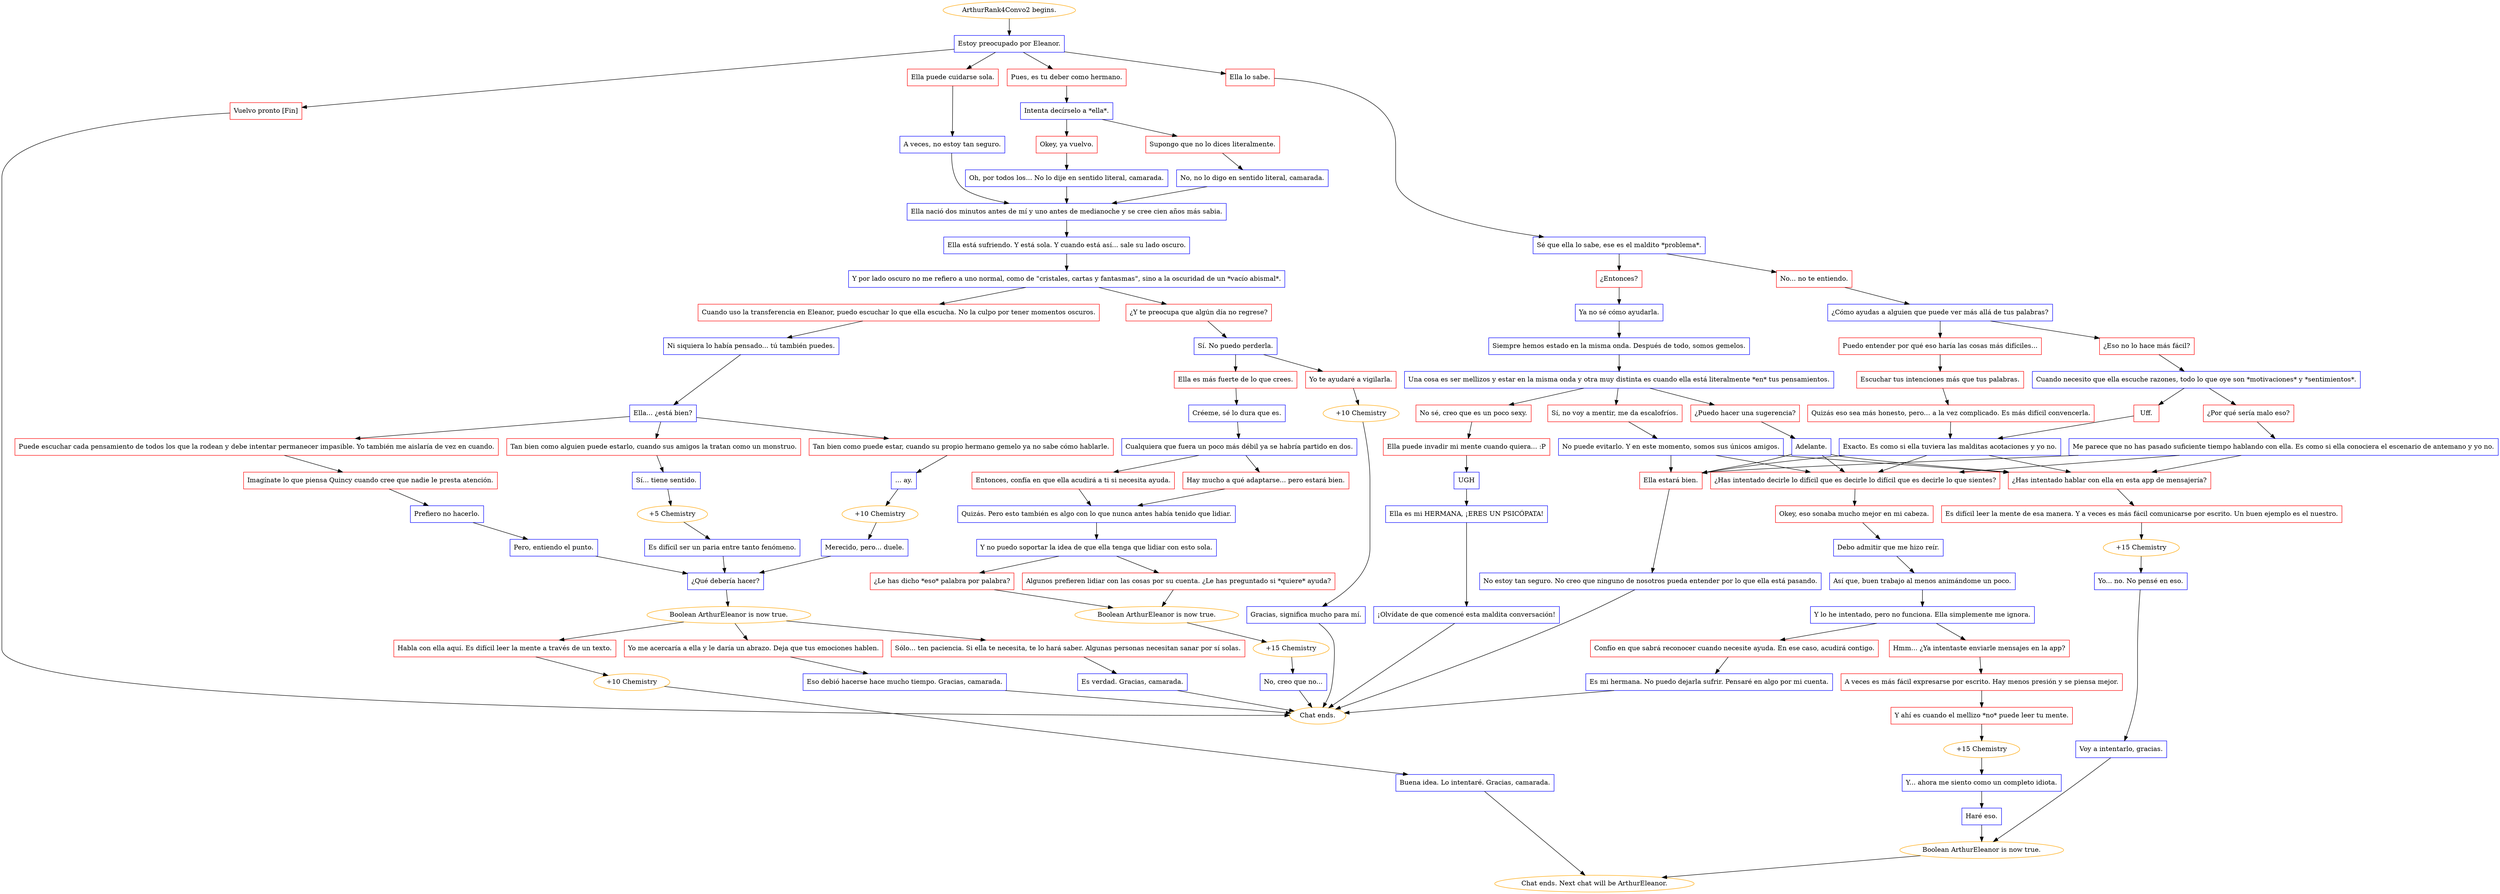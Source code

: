 digraph {
	"ArthurRank4Convo2 begins." [color=orange];
		"ArthurRank4Convo2 begins." -> j1736160126;
	j1736160126 [label="Estoy preocupado por Eleanor.",shape=box,color=blue];
		j1736160126 -> j2581328362;
		j1736160126 -> j3947711621;
		j1736160126 -> j1552188574;
		j1736160126 -> j2977624082;
	j2581328362 [label="Ella lo sabe.",shape=box,color=red];
		j2581328362 -> j960925013;
	j3947711621 [label="Pues, es tu deber como hermano.",shape=box,color=red];
		j3947711621 -> j1812457459;
	j1552188574 [label="Ella puede cuidarse sola.",shape=box,color=red];
		j1552188574 -> j300937551;
	j2977624082 [label="Vuelvo pronto [Fin]",shape=box,color=red];
		j2977624082 -> "Chat ends.";
	j960925013 [label="Sé que ella lo sabe, ese es el maldito *problema*.",shape=box,color=blue];
		j960925013 -> j1770173694;
		j960925013 -> j2028615191;
	j1812457459 [label="Intenta decírselo a *ella*.",shape=box,color=blue];
		j1812457459 -> j6717394;
		j1812457459 -> j930983956;
	j300937551 [label="A veces, no estoy tan seguro.",shape=box,color=blue];
		j300937551 -> j1060291122;
	"Chat ends." [color=orange];
	j1770173694 [label="¿Entonces?",shape=box,color=red];
		j1770173694 -> j2061815371;
	j2028615191 [label="No... no te entiendo.",shape=box,color=red];
		j2028615191 -> j1135715370;
	j6717394 [label="Okey, ya vuelvo.",shape=box,color=red];
		j6717394 -> j2410769882;
	j930983956 [label="Supongo que no lo dices literalmente.",shape=box,color=red];
		j930983956 -> j1181938467;
	j1060291122 [label="Ella nació dos minutos antes de mí y uno antes de medianoche y se cree cien años más sabia.",shape=box,color=blue];
		j1060291122 -> j3232147672;
	j2061815371 [label="Ya no sé cómo ayudarla.",shape=box,color=blue];
		j2061815371 -> j3686188436;
	j1135715370 [label="¿Cómo ayudas a alguien que puede ver más allá de tus palabras?",shape=box,color=blue];
		j1135715370 -> j1211124582;
		j1135715370 -> j495362852;
	j2410769882 [label="Oh, por todos los... No lo dije en sentido literal, camarada.",shape=box,color=blue];
		j2410769882 -> j1060291122;
	j1181938467 [label="No, no lo digo en sentido literal, camarada.",shape=box,color=blue];
		j1181938467 -> j1060291122;
	j3232147672 [label="Ella está sufriendo. Y está sola. Y cuando está así... sale su lado oscuro.",shape=box,color=blue];
		j3232147672 -> j286627151;
	j3686188436 [label="Siempre hemos estado en la misma onda. Después de todo, somos gemelos.",shape=box,color=blue];
		j3686188436 -> j813950101;
	j1211124582 [label="¿Eso no lo hace más fácil?",shape=box,color=red];
		j1211124582 -> j710896037;
	j495362852 [label="Puedo entender por qué eso haría las cosas más difíciles...",shape=box,color=red];
		j495362852 -> j2975217809;
	j286627151 [label="Y por lado oscuro no me refiero a uno normal, como de \"cristales, cartas y fantasmas\", sino a la oscuridad de un *vacío abismal*.",shape=box,color=blue];
		j286627151 -> j3280988059;
		j286627151 -> j1123856029;
	j813950101 [label="Una cosa es ser mellizos y estar en la misma onda y otra muy distinta es cuando ella está literalmente *en* tus pensamientos.",shape=box,color=blue];
		j813950101 -> j1566081168;
		j813950101 -> j10202368;
		j813950101 -> j2937144002;
	j710896037 [label="Cuando necesito que ella escuche razones, todo lo que oye son *motivaciones* y *sentimientos*.",shape=box,color=blue];
		j710896037 -> j2552908393;
		j710896037 -> j2762225124;
	j2975217809 [label="Escuchar tus intenciones más que tus palabras.",shape=box,color=red];
		j2975217809 -> j1426822994;
	j3280988059 [label="¿Y te preocupa que algún día no regrese?",shape=box,color=red];
		j3280988059 -> j1418437432;
	j1123856029 [label="Cuando uso la transferencia en Eleanor, puedo escuchar lo que ella escucha. No la culpo por tener momentos oscuros.",shape=box,color=red];
		j1123856029 -> j1693429767;
	j1566081168 [label="Sí, no voy a mentir, me da escalofríos.",shape=box,color=red];
		j1566081168 -> j3761068466;
	j10202368 [label="¿Puedo hacer una sugerencia?",shape=box,color=red];
		j10202368 -> j2304113076;
	j2937144002 [label="No sé, creo que es un poco sexy.",shape=box,color=red];
		j2937144002 -> j2485610099;
	j2552908393 [label="¿Por qué sería malo eso?",shape=box,color=red];
		j2552908393 -> j3877241548;
	j2762225124 [label="Uff.",shape=box,color=red];
		j2762225124 -> j2116385813;
	j1426822994 [label="Quizás eso sea más honesto, pero… a la vez complicado. Es más difícil convencerla.",shape=box,color=red];
		j1426822994 -> j2116385813;
	j1418437432 [label="Sí. No puedo perderla.",shape=box,color=blue];
		j1418437432 -> j3227379201;
		j1418437432 -> j2960084535;
	j1693429767 [label="Ni siquiera lo había pensado... tú también puedes.",shape=box,color=blue];
		j1693429767 -> j3893342181;
	j3761068466 [label="No puede evitarlo. Y en este momento, somos sus únicos amigos.",shape=box,color=blue];
		j3761068466 -> j1095250943;
		j3761068466 -> j1390890980;
		j3761068466 -> j1106301717;
	j2304113076 [label="Adelante.",shape=box,color=blue];
		j2304113076 -> j1095250943;
		j2304113076 -> j1390890980;
		j2304113076 -> j1106301717;
	j2485610099 [label="Ella puede invadir mi mente cuando quiera... :P",shape=box,color=red];
		j2485610099 -> j2068994216;
	j3877241548 [label="Me parece que no has pasado suficiente tiempo hablando con ella. Es como si ella conociera el escenario de antemano y yo no.",shape=box,color=blue];
		j3877241548 -> j1095250943;
		j3877241548 -> j1390890980;
		j3877241548 -> j1106301717;
	j2116385813 [label="Exacto. Es como si ella tuviera las malditas acotaciones y yo no.",shape=box,color=blue];
		j2116385813 -> j1095250943;
		j2116385813 -> j1390890980;
		j2116385813 -> j1106301717;
	j3227379201 [label="Ella es más fuerte de lo que crees.",shape=box,color=red];
		j3227379201 -> j173632074;
	j2960084535 [label="Yo te ayudaré a vigilarla.",shape=box,color=red];
		j2960084535 -> j4274083367;
	j3893342181 [label="Ella... ¿está bien?",shape=box,color=blue];
		j3893342181 -> j2010163153;
		j3893342181 -> j3993890697;
		j3893342181 -> j2205994494;
	j1095250943 [label="Ella estará bien.",shape=box,color=red];
		j1095250943 -> j4107509439;
	j1390890980 [label="¿Has intentado hablar con ella en esta app de mensajería?",shape=box,color=red];
		j1390890980 -> j1965286476;
	j1106301717 [label="¿Has intentado decirle lo difícil que es decirle lo difícil que es decirle lo que sientes?",shape=box,color=red];
		j1106301717 -> j1435269446;
	j2068994216 [label="UGH",shape=box,color=blue];
		j2068994216 -> j2362557091;
	j173632074 [label="Créeme, sé lo dura que es.",shape=box,color=blue];
		j173632074 -> j1750138263;
	j4274083367 [label="+10 Chemistry",color=orange];
		j4274083367 -> j4001342444;
	j2010163153 [label="Tan bien como alguien puede estarlo, cuando sus amigos la tratan como un monstruo.",shape=box,color=red];
		j2010163153 -> j3665647263;
	j3993890697 [label="Tan bien como puede estar, cuando su propio hermano gemelo ya no sabe cómo hablarle.",shape=box,color=red];
		j3993890697 -> j2905598783;
	j2205994494 [label="Puede escuchar cada pensamiento de todos los que la rodean y debe intentar permanecer impasible. Yo también me aislaría de vez en cuando.",shape=box,color=red];
		j2205994494 -> j2048964643;
	j4107509439 [label="No estoy tan seguro. No creo que ninguno de nosotros pueda entender por lo que ella está pasando.",shape=box,color=blue];
		j4107509439 -> "Chat ends.";
	j1965286476 [label="Es difícil leer la mente de esa manera. Y a veces es más fácil comunicarse por escrito. Un buen ejemplo es el nuestro.",shape=box,color=red];
		j1965286476 -> j3112406090;
	j1435269446 [label="Okey, eso sonaba mucho mejor en mi cabeza.",shape=box,color=red];
		j1435269446 -> j148652743;
	j2362557091 [label="Ella es mi HERMANA, ¡ERES UN PSICÓPATA!",shape=box,color=blue];
		j2362557091 -> j1002328566;
	j1750138263 [label="Cualquiera que fuera un poco más débil ya se habría partido en dos.",shape=box,color=blue];
		j1750138263 -> j3434544082;
		j1750138263 -> j3502187286;
	j4001342444 [label="Gracias, significa mucho para mí.",shape=box,color=blue];
		j4001342444 -> "Chat ends.";
	j3665647263 [label="Sí... tiene sentido.",shape=box,color=blue];
		j3665647263 -> j2505398588;
	j2905598783 [label="... ay.",shape=box,color=blue];
		j2905598783 -> j2410698487;
	j2048964643 [label="Imagínate lo que piensa Quincy cuando cree que nadie le presta atención.",shape=box,color=red];
		j2048964643 -> j822782740;
	j3112406090 [label="+15 Chemistry",color=orange];
		j3112406090 -> j3438867126;
	j148652743 [label="Debo admitir que me hizo reír.",shape=box,color=blue];
		j148652743 -> j1184181778;
	j1002328566 [label="¡Olvídate de que comencé esta maldita conversación!",shape=box,color=blue];
		j1002328566 -> "Chat ends.";
	j3434544082 [label="Hay mucho a qué adaptarse... pero estará bien.",shape=box,color=red];
		j3434544082 -> j4142684644;
	j3502187286 [label="Entonces, confía en que ella acudirá a ti si necesita ayuda.",shape=box,color=red];
		j3502187286 -> j4142684644;
	j2505398588 [label="+5 Chemistry",color=orange];
		j2505398588 -> j453015857;
	j2410698487 [label="+10 Chemistry",color=orange];
		j2410698487 -> j4060927194;
	j822782740 [label="Prefiero no hacerlo.",shape=box,color=blue];
		j822782740 -> j1867582811;
	j3438867126 [label="Yo... no. No pensé en eso.",shape=box,color=blue];
		j3438867126 -> j401576189;
	j1184181778 [label="Así que, buen trabajo al menos animándome un poco.",shape=box,color=blue];
		j1184181778 -> j1827794374;
	j4142684644 [label="Quizás. Pero esto también es algo con lo que nunca antes había tenido que lidiar.",shape=box,color=blue];
		j4142684644 -> j1803267452;
	j453015857 [label="Es difícil ser un paria entre tanto fenómeno.",shape=box,color=blue];
		j453015857 -> j1591183843;
	j4060927194 [label="Merecido, pero... duele.",shape=box,color=blue];
		j4060927194 -> j1591183843;
	j1867582811 [label="Pero, entiendo el punto.",shape=box,color=blue];
		j1867582811 -> j1591183843;
	j401576189 [label="Voy a intentarlo, gracias.",shape=box,color=blue];
		j401576189 -> j3921287064;
	j1827794374 [label="Y lo he intentado, pero no funciona. Ella simplemente me ignora.",shape=box,color=blue];
		j1827794374 -> j271576396;
		j1827794374 -> j4180831206;
	j1803267452 [label="Y no puedo soportar la idea de que ella tenga que lidiar con esto sola.",shape=box,color=blue];
		j1803267452 -> j1724764437;
		j1803267452 -> j3988293209;
	j1591183843 [label="¿Qué debería hacer?",shape=box,color=blue];
		j1591183843 -> j1256333535;
	j3921287064 [label="Boolean ArthurEleanor is now true.",color=orange];
		j3921287064 -> "Chat ends. Next chat will be ArthurEleanor.";
	j271576396 [label="Hmm... ¿Ya intentaste enviarle mensajes en la app?",shape=box,color=red];
		j271576396 -> j2320262395;
	j4180831206 [label="Confío en que sabrá reconocer cuando necesite ayuda. En ese caso, acudirá contigo.",shape=box,color=red];
		j4180831206 -> j2421830978;
	j1724764437 [label="Algunos prefieren lidiar con las cosas por su cuenta. ¿Le has preguntado si *quiere* ayuda?",shape=box,color=red];
		j1724764437 -> j3969397478;
	j3988293209 [label="¿Le has dicho *eso* palabra por palabra?",shape=box,color=red];
		j3988293209 -> j3969397478;
	j1256333535 [label="Boolean ArthurEleanor is now true.",color=orange];
		j1256333535 -> j1803772162;
		j1256333535 -> j1136126177;
		j1256333535 -> j2612175757;
	"Chat ends. Next chat will be ArthurEleanor." [color=orange];
	j2320262395 [label="A veces es más fácil expresarse por escrito. Hay menos presión y se piensa mejor.",shape=box,color=red];
		j2320262395 -> j2158393782;
	j2421830978 [label="Es mi hermana. No puedo dejarla sufrir. Pensaré en algo por mi cuenta.",shape=box,color=blue];
		j2421830978 -> "Chat ends.";
	j3969397478 [label="Boolean ArthurEleanor is now true.",color=orange];
		j3969397478 -> j2461537215;
	j1803772162 [label="Yo me acercaría a ella y le daría un abrazo. Deja que tus emociones hablen.",shape=box,color=red];
		j1803772162 -> j1363928219;
	j1136126177 [label="Habla con ella aquí. Es difícil leer la mente a través de un texto.",shape=box,color=red];
		j1136126177 -> j4181774941;
	j2612175757 [label="Sólo... ten paciencia. Si ella te necesita, te lo hará saber. Algunas personas necesitan sanar por sí solas.",shape=box,color=red];
		j2612175757 -> j654919985;
	j2158393782 [label="Y ahí es cuando el mellizo *no* puede leer tu mente.",shape=box,color=red];
		j2158393782 -> j1695445797;
	j2461537215 [label="+15 Chemistry",color=orange];
		j2461537215 -> j389958276;
	j1363928219 [label="Eso debió hacerse hace mucho tiempo. Gracias, camarada.",shape=box,color=blue];
		j1363928219 -> "Chat ends.";
	j4181774941 [label="+10 Chemistry",color=orange];
		j4181774941 -> j282700076;
	j654919985 [label="Es verdad. Gracias, camarada.",shape=box,color=blue];
		j654919985 -> "Chat ends.";
	j1695445797 [label="+15 Chemistry",color=orange];
		j1695445797 -> j1487277589;
	j389958276 [label="No, creo que no...",shape=box,color=blue];
		j389958276 -> "Chat ends.";
	j282700076 [label="Buena idea. Lo intentaré. Gracias, camarada.",shape=box,color=blue];
		j282700076 -> "Chat ends. Next chat will be ArthurEleanor.";
	j1487277589 [label="Y... ahora me siento como un completo idiota.",shape=box,color=blue];
		j1487277589 -> j1642500104;
	j1642500104 [label="Haré eso.",shape=box,color=blue];
		j1642500104 -> j3921287064;
}